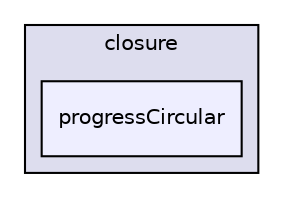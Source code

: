 digraph "libs/angular/angular-material-fileinput-master/bower_components/angular-material/modules/closure/progressCircular" {
  compound=true
  node [ fontsize="10", fontname="Helvetica"];
  edge [ labelfontsize="10", labelfontname="Helvetica"];
  subgraph clusterdir_9508a65cdb91278c0406c0d6c7b30c42 {
    graph [ bgcolor="#ddddee", pencolor="black", label="closure" fontname="Helvetica", fontsize="10", URL="dir_9508a65cdb91278c0406c0d6c7b30c42.html"]
  dir_442e8371e8c575fc0a157d6bbdb5fd3c [shape=box, label="progressCircular", style="filled", fillcolor="#eeeeff", pencolor="black", URL="dir_442e8371e8c575fc0a157d6bbdb5fd3c.html"];
  }
}
